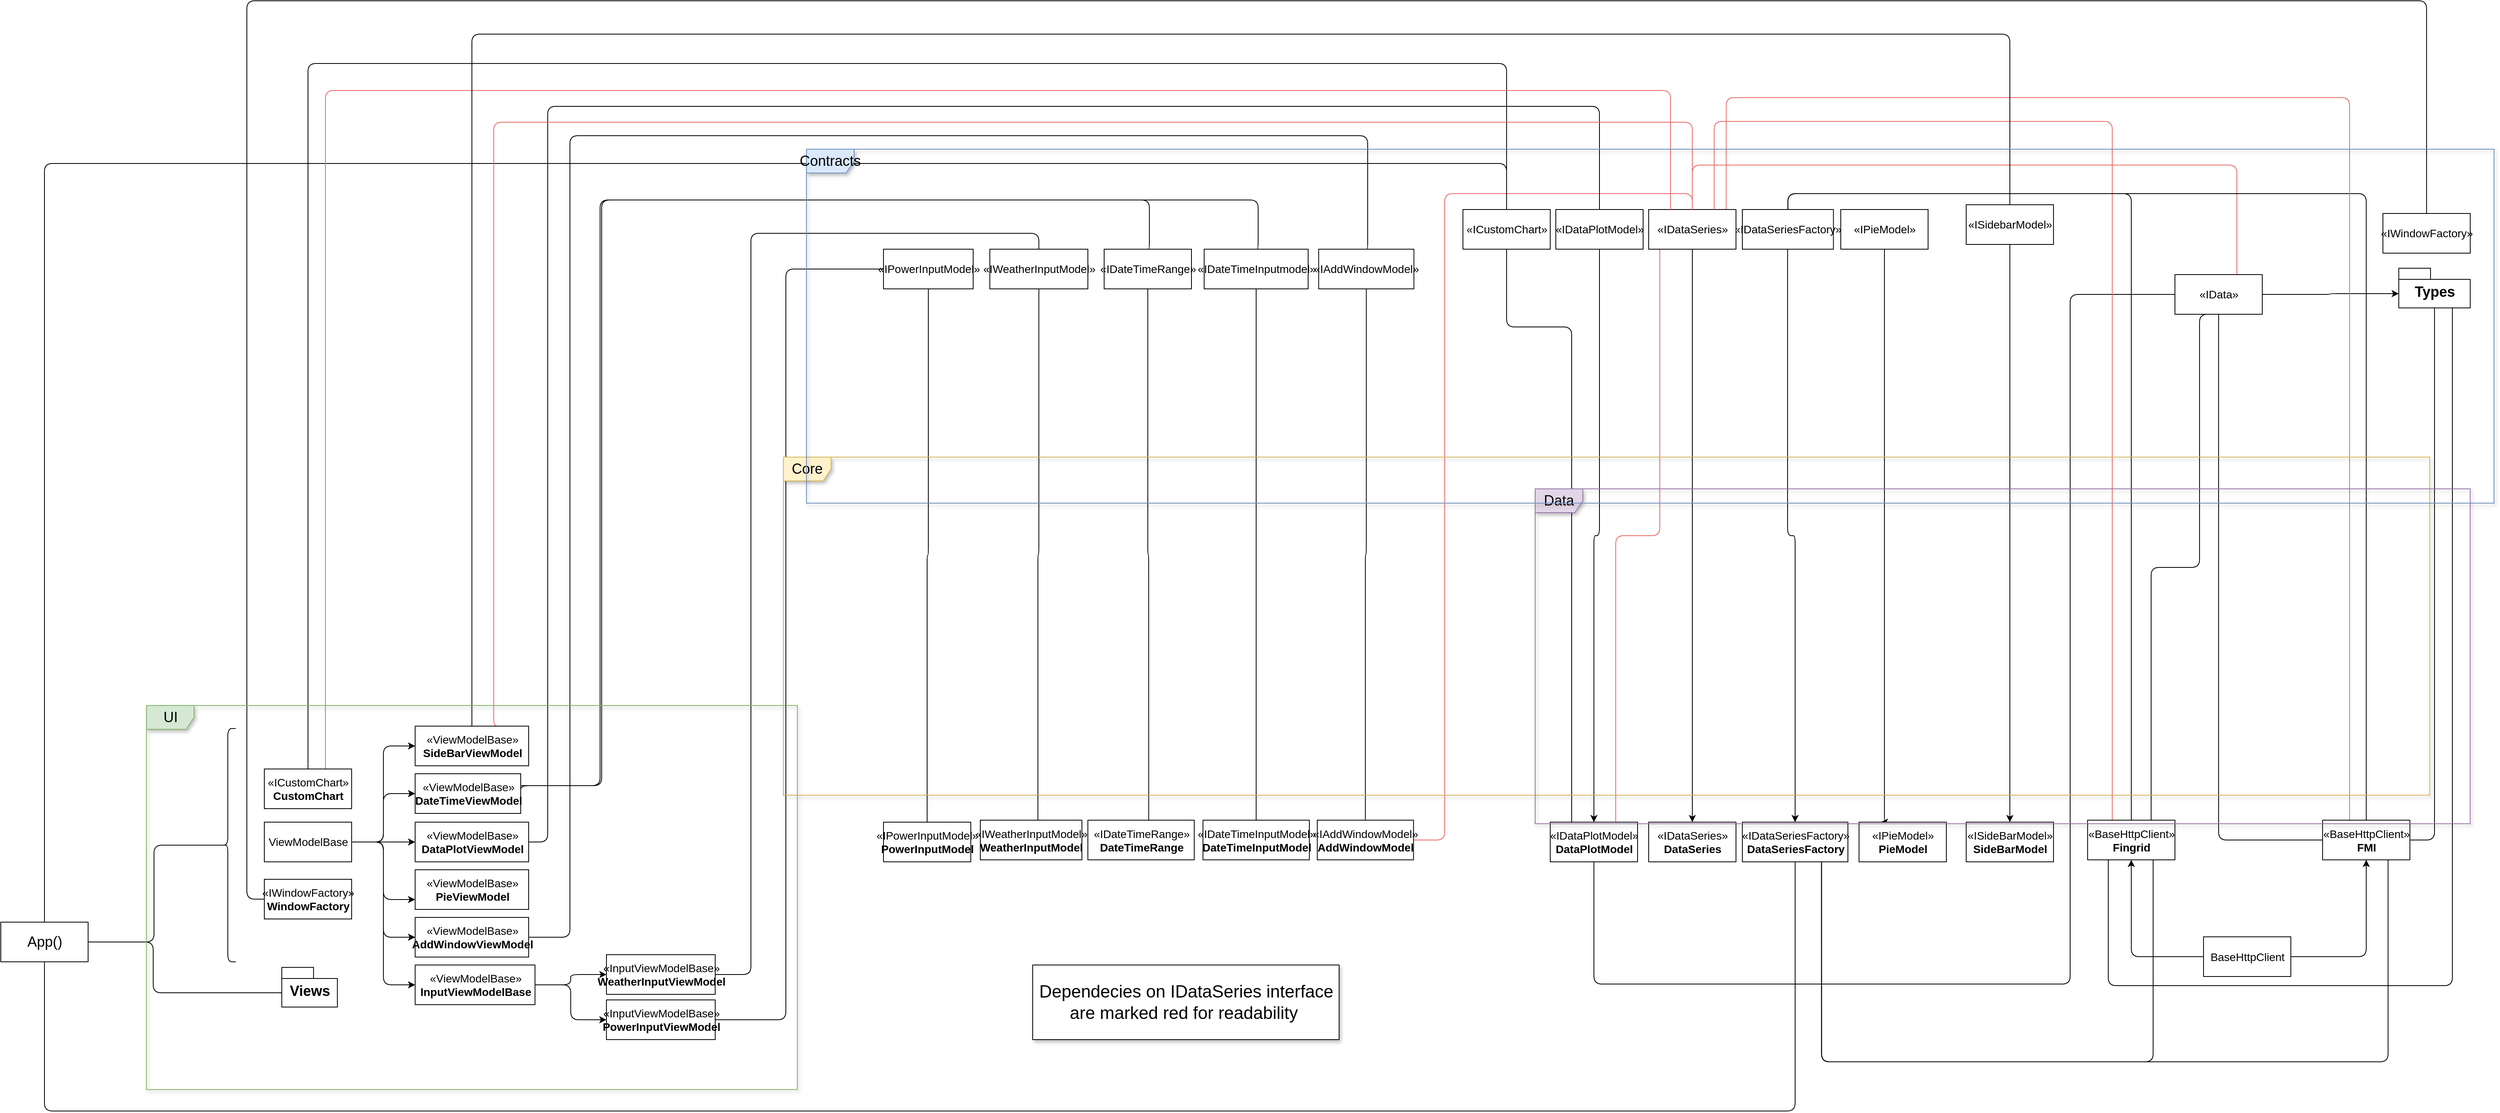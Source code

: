<mxfile version="14.5.8" type="device"><diagram id="C5RBs43oDa-KdzZeNtuy" name="Page-1"><mxGraphModel dx="4770" dy="2070" grid="0" gridSize="10" guides="1" tooltips="1" connect="1" arrows="1" fold="1" page="0" pageScale="1" pageWidth="827" pageHeight="1169" math="0" shadow="0"><root><mxCell id="WIyWlLk6GJQsqaUBKTNV-0"/><mxCell id="WIyWlLk6GJQsqaUBKTNV-1" parent="WIyWlLk6GJQsqaUBKTNV-0"/><mxCell id="1zRFErv88xGNdsrMWLjV-162" style="edgeStyle=orthogonalEdgeStyle;rounded=1;orthogonalLoop=1;jettySize=auto;html=1;entryX=0;entryY=0;entryDx=0;entryDy=32;entryPerimeter=0;startArrow=none;startFill=0;endArrow=none;endFill=0;fontSize=18;" edge="1" parent="WIyWlLk6GJQsqaUBKTNV-1" source="1zRFErv88xGNdsrMWLjV-0" target="1zRFErv88xGNdsrMWLjV-161"><mxGeometry relative="1" as="geometry"><Array as="points"><mxPoint x="-1935" y="719"/><mxPoint x="-1935" y="783"/></Array></mxGeometry></mxCell><mxCell id="1zRFErv88xGNdsrMWLjV-167" style="edgeStyle=orthogonalEdgeStyle;rounded=1;orthogonalLoop=1;jettySize=auto;html=1;entryX=0.1;entryY=0.5;entryDx=0;entryDy=0;entryPerimeter=0;startArrow=none;startFill=0;endArrow=none;endFill=0;fontSize=18;" edge="1" parent="WIyWlLk6GJQsqaUBKTNV-1" source="1zRFErv88xGNdsrMWLjV-0" target="1zRFErv88xGNdsrMWLjV-166"><mxGeometry relative="1" as="geometry"/></mxCell><mxCell id="1zRFErv88xGNdsrMWLjV-171" style="edgeStyle=orthogonalEdgeStyle;rounded=1;orthogonalLoop=1;jettySize=auto;html=1;entryX=0.5;entryY=0;entryDx=0;entryDy=0;startArrow=none;startFill=0;endArrow=none;endFill=0;fontSize=18;" edge="1" parent="WIyWlLk6GJQsqaUBKTNV-1" source="1zRFErv88xGNdsrMWLjV-0" target="1zRFErv88xGNdsrMWLjV-23"><mxGeometry relative="1" as="geometry"><Array as="points"><mxPoint x="-2072" y="-262"/><mxPoint x="-230" y="-262"/></Array></mxGeometry></mxCell><mxCell id="1zRFErv88xGNdsrMWLjV-193" style="edgeStyle=orthogonalEdgeStyle;rounded=1;orthogonalLoop=1;jettySize=auto;html=1;entryX=0.5;entryY=1;entryDx=0;entryDy=0;startArrow=none;startFill=0;endArrow=none;endFill=0;strokeColor=#000000;fontSize=18;" edge="1" parent="WIyWlLk6GJQsqaUBKTNV-1" source="1zRFErv88xGNdsrMWLjV-0" target="1zRFErv88xGNdsrMWLjV-60"><mxGeometry relative="1" as="geometry"><Array as="points"><mxPoint x="-2072" y="932"/><mxPoint x="134" y="932"/></Array></mxGeometry></mxCell><mxCell id="1zRFErv88xGNdsrMWLjV-0" value="App()" style="html=1;fontSize=18;" vertex="1" parent="WIyWlLk6GJQsqaUBKTNV-1"><mxGeometry x="-2127" y="694" width="110" height="50" as="geometry"/></mxCell><mxCell id="1zRFErv88xGNdsrMWLjV-121" style="edgeStyle=orthogonalEdgeStyle;rounded=1;orthogonalLoop=1;jettySize=auto;html=1;entryX=0.5;entryY=0;entryDx=0;entryDy=0;fontSize=14;" edge="1" parent="WIyWlLk6GJQsqaUBKTNV-1" source="1zRFErv88xGNdsrMWLjV-19" target="1zRFErv88xGNdsrMWLjV-57"><mxGeometry relative="1" as="geometry"/></mxCell><mxCell id="1zRFErv88xGNdsrMWLjV-19" value="«ISidebarModel»" style="html=1;fontSize=14;" vertex="1" parent="WIyWlLk6GJQsqaUBKTNV-1"><mxGeometry x="349" y="-210" width="110" height="50" as="geometry"/></mxCell><mxCell id="1zRFErv88xGNdsrMWLjV-20" value="«IWindowFactory»" style="html=1;fontSize=14;" vertex="1" parent="WIyWlLk6GJQsqaUBKTNV-1"><mxGeometry x="874" y="-199" width="110" height="50" as="geometry"/></mxCell><mxCell id="1zRFErv88xGNdsrMWLjV-152" style="edgeStyle=orthogonalEdgeStyle;rounded=1;orthogonalLoop=1;jettySize=auto;html=1;entryX=0.5;entryY=0;entryDx=0;entryDy=0;startArrow=none;startFill=0;endArrow=classic;endFill=1;fontSize=14;" edge="1" parent="WIyWlLk6GJQsqaUBKTNV-1" source="1zRFErv88xGNdsrMWLjV-21" target="1zRFErv88xGNdsrMWLjV-62"><mxGeometry relative="1" as="geometry"/></mxCell><mxCell id="1zRFErv88xGNdsrMWLjV-21" value="«IDataPlotModel»" style="html=1;fontSize=14;" vertex="1" parent="WIyWlLk6GJQsqaUBKTNV-1"><mxGeometry x="-168" y="-204" width="110" height="50" as="geometry"/></mxCell><mxCell id="1zRFErv88xGNdsrMWLjV-149" style="edgeStyle=orthogonalEdgeStyle;rounded=1;orthogonalLoop=1;jettySize=auto;html=1;entryX=0.5;entryY=0;entryDx=0;entryDy=0;startArrow=none;startFill=0;endArrow=none;endFill=0;fontSize=14;strokeColor=#EA6B66;" edge="1" parent="WIyWlLk6GJQsqaUBKTNV-1" source="1zRFErv88xGNdsrMWLjV-22" target="1zRFErv88xGNdsrMWLjV-31"><mxGeometry relative="1" as="geometry"><Array as="points"><mxPoint x="690" y="-260"/><mxPoint x="4" y="-260"/></Array></mxGeometry></mxCell><mxCell id="1zRFErv88xGNdsrMWLjV-175" style="edgeStyle=orthogonalEdgeStyle;rounded=1;orthogonalLoop=1;jettySize=auto;html=1;entryX=0;entryY=0;entryDx=0;entryDy=32;entryPerimeter=0;startArrow=none;startFill=0;endArrow=classic;endFill=1;fontSize=18;" edge="1" parent="WIyWlLk6GJQsqaUBKTNV-1" source="1zRFErv88xGNdsrMWLjV-22" target="1zRFErv88xGNdsrMWLjV-172"><mxGeometry relative="1" as="geometry"/></mxCell><mxCell id="1zRFErv88xGNdsrMWLjV-22" value="«IData»" style="html=1;fontSize=14;" vertex="1" parent="WIyWlLk6GJQsqaUBKTNV-1"><mxGeometry x="612" y="-122" width="110" height="50" as="geometry"/></mxCell><mxCell id="1zRFErv88xGNdsrMWLjV-87" style="edgeStyle=orthogonalEdgeStyle;rounded=1;orthogonalLoop=1;jettySize=auto;html=1;fontSize=14;endArrow=none;endFill=0;" edge="1" parent="WIyWlLk6GJQsqaUBKTNV-1" source="1zRFErv88xGNdsrMWLjV-23" target="1zRFErv88xGNdsrMWLjV-62"><mxGeometry relative="1" as="geometry"><Array as="points"><mxPoint x="-230" y="-56"/><mxPoint x="-148" y="-56"/></Array></mxGeometry></mxCell><mxCell id="1zRFErv88xGNdsrMWLjV-23" value="«ICustomChart»" style="html=1;fontSize=14;" vertex="1" parent="WIyWlLk6GJQsqaUBKTNV-1"><mxGeometry x="-285" y="-204" width="110" height="50" as="geometry"/></mxCell><mxCell id="1zRFErv88xGNdsrMWLjV-137" style="edgeStyle=orthogonalEdgeStyle;rounded=1;orthogonalLoop=1;jettySize=auto;html=1;entryX=0.567;entryY=0.002;entryDx=0;entryDy=0;entryPerimeter=0;startArrow=none;startFill=0;endArrow=none;endFill=0;fontSize=14;" edge="1" parent="WIyWlLk6GJQsqaUBKTNV-1" source="1zRFErv88xGNdsrMWLjV-24" target="1zRFErv88xGNdsrMWLjV-63"><mxGeometry relative="1" as="geometry"/></mxCell><mxCell id="1zRFErv88xGNdsrMWLjV-24" value="«IWeatherInputModel»" style="html=1;fontSize=14;" vertex="1" parent="WIyWlLk6GJQsqaUBKTNV-1"><mxGeometry x="-881" y="-154" width="123.5" height="50" as="geometry"/></mxCell><mxCell id="1zRFErv88xGNdsrMWLjV-138" style="edgeStyle=orthogonalEdgeStyle;rounded=1;orthogonalLoop=1;jettySize=auto;html=1;entryX=0.572;entryY=0.049;entryDx=0;entryDy=0;entryPerimeter=0;startArrow=none;startFill=0;endArrow=none;endFill=0;fontSize=14;" edge="1" parent="WIyWlLk6GJQsqaUBKTNV-1" source="1zRFErv88xGNdsrMWLjV-26" target="1zRFErv88xGNdsrMWLjV-55"><mxGeometry relative="1" as="geometry"/></mxCell><mxCell id="1zRFErv88xGNdsrMWLjV-26" value="«IDateTimeRange»" style="html=1;fontSize=14;" vertex="1" parent="WIyWlLk6GJQsqaUBKTNV-1"><mxGeometry x="-737" y="-154" width="110" height="50" as="geometry"/></mxCell><mxCell id="1zRFErv88xGNdsrMWLjV-139" style="edgeStyle=orthogonalEdgeStyle;rounded=1;orthogonalLoop=1;jettySize=auto;html=1;entryX=0.5;entryY=0;entryDx=0;entryDy=0;startArrow=none;startFill=0;endArrow=none;endFill=0;fontSize=14;" edge="1" parent="WIyWlLk6GJQsqaUBKTNV-1" source="1zRFErv88xGNdsrMWLjV-27" target="1zRFErv88xGNdsrMWLjV-42"><mxGeometry relative="1" as="geometry"/></mxCell><mxCell id="1zRFErv88xGNdsrMWLjV-27" value="«IDateTimeInputmodel»" style="html=1;fontSize=14;" vertex="1" parent="WIyWlLk6GJQsqaUBKTNV-1"><mxGeometry x="-611" y="-154" width="131" height="50" as="geometry"/></mxCell><mxCell id="1zRFErv88xGNdsrMWLjV-140" style="edgeStyle=orthogonalEdgeStyle;rounded=1;orthogonalLoop=1;jettySize=auto;html=1;entryX=0.5;entryY=0;entryDx=0;entryDy=0;startArrow=none;startFill=0;endArrow=none;endFill=0;fontSize=14;" edge="1" parent="WIyWlLk6GJQsqaUBKTNV-1" source="1zRFErv88xGNdsrMWLjV-28" target="1zRFErv88xGNdsrMWLjV-41"><mxGeometry relative="1" as="geometry"/></mxCell><mxCell id="1zRFErv88xGNdsrMWLjV-28" value="«IAddWindowModel»" style="html=1;fontSize=14;" vertex="1" parent="WIyWlLk6GJQsqaUBKTNV-1"><mxGeometry x="-466.75" y="-154" width="120" height="50" as="geometry"/></mxCell><mxCell id="1zRFErv88xGNdsrMWLjV-120" style="edgeStyle=orthogonalEdgeStyle;rounded=1;orthogonalLoop=1;jettySize=auto;html=1;entryX=0.25;entryY=0;entryDx=0;entryDy=0;fontSize=14;" edge="1" parent="WIyWlLk6GJQsqaUBKTNV-1" source="1zRFErv88xGNdsrMWLjV-29" target="1zRFErv88xGNdsrMWLjV-59"><mxGeometry relative="1" as="geometry"><mxPoint x="246" y="568" as="targetPoint"/><Array as="points"><mxPoint x="246" y="568"/></Array></mxGeometry></mxCell><mxCell id="1zRFErv88xGNdsrMWLjV-29" value="«IPieModel»" style="html=1;fontSize=14;" vertex="1" parent="WIyWlLk6GJQsqaUBKTNV-1"><mxGeometry x="191" y="-204" width="110" height="50" as="geometry"/></mxCell><mxCell id="1zRFErv88xGNdsrMWLjV-119" style="edgeStyle=orthogonalEdgeStyle;rounded=1;orthogonalLoop=1;jettySize=auto;html=1;entryX=0.5;entryY=0;entryDx=0;entryDy=0;fontSize=14;" edge="1" parent="WIyWlLk6GJQsqaUBKTNV-1" target="1zRFErv88xGNdsrMWLjV-60"><mxGeometry relative="1" as="geometry"><mxPoint x="134" y="-160" as="sourcePoint"/><Array as="points"><mxPoint x="124" y="207"/><mxPoint x="133" y="207"/></Array></mxGeometry></mxCell><mxCell id="1zRFErv88xGNdsrMWLjV-30" value="«IDataSeriesFactory»" style="html=1;fontSize=14;" vertex="1" parent="WIyWlLk6GJQsqaUBKTNV-1"><mxGeometry x="67" y="-204" width="114.75" height="50" as="geometry"/></mxCell><mxCell id="1zRFErv88xGNdsrMWLjV-118" style="edgeStyle=orthogonalEdgeStyle;rounded=1;orthogonalLoop=1;jettySize=auto;html=1;entryX=0.5;entryY=0;entryDx=0;entryDy=0;fontSize=14;" edge="1" parent="WIyWlLk6GJQsqaUBKTNV-1" source="1zRFErv88xGNdsrMWLjV-31" target="1zRFErv88xGNdsrMWLjV-61"><mxGeometry relative="1" as="geometry"/></mxCell><mxCell id="1zRFErv88xGNdsrMWLjV-181" style="edgeStyle=orthogonalEdgeStyle;rounded=1;orthogonalLoop=1;jettySize=auto;html=1;entryX=0.75;entryY=0;entryDx=0;entryDy=0;startArrow=none;startFill=0;endArrow=none;endFill=0;fontSize=18;strokeColor=#EA6B66;" edge="1" parent="WIyWlLk6GJQsqaUBKTNV-1" source="1zRFErv88xGNdsrMWLjV-31" target="1zRFErv88xGNdsrMWLjV-62"><mxGeometry relative="1" as="geometry"><Array as="points"><mxPoint x="-37" y="207"/><mxPoint x="-92" y="207"/></Array></mxGeometry></mxCell><mxCell id="1zRFErv88xGNdsrMWLjV-31" value="«IDataSeries»" style="html=1;fontSize=14;" vertex="1" parent="WIyWlLk6GJQsqaUBKTNV-1"><mxGeometry x="-51" y="-204" width="110" height="50" as="geometry"/></mxCell><mxCell id="1zRFErv88xGNdsrMWLjV-180" style="edgeStyle=orthogonalEdgeStyle;rounded=1;orthogonalLoop=1;jettySize=auto;html=1;entryX=0.5;entryY=0;entryDx=0;entryDy=0;startArrow=none;startFill=0;endArrow=none;endFill=0;fontSize=18;strokeColor=#EA6B66;" edge="1" parent="WIyWlLk6GJQsqaUBKTNV-1" source="1zRFErv88xGNdsrMWLjV-41" target="1zRFErv88xGNdsrMWLjV-31"><mxGeometry relative="1" as="geometry"><Array as="points"><mxPoint x="-308" y="591"/><mxPoint x="-308" y="-224"/><mxPoint x="4" y="-224"/></Array></mxGeometry></mxCell><mxCell id="1zRFErv88xGNdsrMWLjV-41" value="«IAddWindowModel»&lt;br style=&quot;font-size: 14px;&quot;&gt;&lt;b style=&quot;font-size: 14px;&quot;&gt;AddWindowModel&lt;/b&gt;" style="html=1;fontSize=14;" vertex="1" parent="WIyWlLk6GJQsqaUBKTNV-1"><mxGeometry x="-468.5" y="565.5" width="121.25" height="50" as="geometry"/></mxCell><mxCell id="1zRFErv88xGNdsrMWLjV-42" value="«IDateTimeInputModel»&lt;br style=&quot;font-size: 14px;&quot;&gt;&lt;b style=&quot;font-size: 14px;&quot;&gt;DateTimeInputModel&lt;/b&gt;" style="html=1;fontSize=14;" vertex="1" parent="WIyWlLk6GJQsqaUBKTNV-1"><mxGeometry x="-612.5" y="565.5" width="134" height="50" as="geometry"/></mxCell><mxCell id="1zRFErv88xGNdsrMWLjV-55" value="«IDateTimeRange»&lt;br style=&quot;font-size: 14px;&quot;&gt;&lt;b style=&quot;font-size: 14px;&quot;&gt;DateTimeRange&lt;/b&gt;" style="html=1;fontSize=14;" vertex="1" parent="WIyWlLk6GJQsqaUBKTNV-1"><mxGeometry x="-757.5" y="565.5" width="134" height="50" as="geometry"/></mxCell><mxCell id="1zRFErv88xGNdsrMWLjV-57" value="«ISideBarModel»&lt;br style=&quot;font-size: 14px;&quot;&gt;&lt;b style=&quot;font-size: 14px;&quot;&gt;SideBarModel&lt;/b&gt;" style="html=1;fontSize=14;" vertex="1" parent="WIyWlLk6GJQsqaUBKTNV-1"><mxGeometry x="349" y="568" width="110" height="50" as="geometry"/></mxCell><mxCell id="1zRFErv88xGNdsrMWLjV-59" value="«IPieModel»&lt;br style=&quot;font-size: 14px;&quot;&gt;&lt;b style=&quot;font-size: 14px;&quot;&gt;PieModel&lt;/b&gt;" style="html=1;fontSize=14;" vertex="1" parent="WIyWlLk6GJQsqaUBKTNV-1"><mxGeometry x="214" y="568" width="110" height="50" as="geometry"/></mxCell><mxCell id="1zRFErv88xGNdsrMWLjV-196" style="edgeStyle=orthogonalEdgeStyle;rounded=1;orthogonalLoop=1;jettySize=auto;html=1;exitX=0.75;exitY=1;exitDx=0;exitDy=0;entryX=0.75;entryY=1;entryDx=0;entryDy=0;startArrow=none;startFill=0;endArrow=none;endFill=0;strokeColor=#000000;fontSize=18;" edge="1" parent="WIyWlLk6GJQsqaUBKTNV-1" source="1zRFErv88xGNdsrMWLjV-60" target="1zRFErv88xGNdsrMWLjV-78"><mxGeometry relative="1" as="geometry"><Array as="points"><mxPoint x="167" y="870"/><mxPoint x="881" y="870"/></Array></mxGeometry></mxCell><mxCell id="1zRFErv88xGNdsrMWLjV-197" style="edgeStyle=orthogonalEdgeStyle;rounded=1;orthogonalLoop=1;jettySize=auto;html=1;exitX=0.75;exitY=1;exitDx=0;exitDy=0;entryX=0.75;entryY=1;entryDx=0;entryDy=0;startArrow=none;startFill=0;endArrow=none;endFill=0;strokeColor=#000000;fontSize=18;" edge="1" parent="WIyWlLk6GJQsqaUBKTNV-1" source="1zRFErv88xGNdsrMWLjV-60" target="1zRFErv88xGNdsrMWLjV-77"><mxGeometry relative="1" as="geometry"><Array as="points"><mxPoint x="167" y="870"/><mxPoint x="585" y="870"/></Array></mxGeometry></mxCell><mxCell id="1zRFErv88xGNdsrMWLjV-60" value="«IDataSeriesFactory»&lt;br style=&quot;font-size: 14px;&quot;&gt;&lt;b style=&quot;font-size: 14px;&quot;&gt;DataSeriesFactory&lt;/b&gt;" style="html=1;fontSize=14;" vertex="1" parent="WIyWlLk6GJQsqaUBKTNV-1"><mxGeometry x="67" y="568" width="133" height="50" as="geometry"/></mxCell><mxCell id="1zRFErv88xGNdsrMWLjV-61" value="«IDataSeries»&lt;br style=&quot;font-size: 14px;&quot;&gt;&lt;b style=&quot;font-size: 14px;&quot;&gt;DataSeries&lt;/b&gt;" style="html=1;fontSize=14;" vertex="1" parent="WIyWlLk6GJQsqaUBKTNV-1"><mxGeometry x="-51" y="568" width="110" height="50" as="geometry"/></mxCell><mxCell id="1zRFErv88xGNdsrMWLjV-178" style="edgeStyle=orthogonalEdgeStyle;rounded=1;orthogonalLoop=1;jettySize=auto;html=1;entryX=0;entryY=0.5;entryDx=0;entryDy=0;startArrow=none;startFill=0;endArrow=none;endFill=0;fontSize=18;" edge="1" parent="WIyWlLk6GJQsqaUBKTNV-1" source="1zRFErv88xGNdsrMWLjV-62" target="1zRFErv88xGNdsrMWLjV-22"><mxGeometry relative="1" as="geometry"><Array as="points"><mxPoint x="-120" y="772"/><mxPoint x="480" y="772"/><mxPoint x="480" y="-97"/></Array></mxGeometry></mxCell><mxCell id="1zRFErv88xGNdsrMWLjV-62" value="«IDataPlotModel»&lt;br style=&quot;font-size: 14px;&quot;&gt;&lt;b style=&quot;font-size: 14px;&quot;&gt;DataPlotModel&lt;/b&gt;" style="html=1;fontSize=14;" vertex="1" parent="WIyWlLk6GJQsqaUBKTNV-1"><mxGeometry x="-175" y="568" width="110" height="50" as="geometry"/></mxCell><mxCell id="1zRFErv88xGNdsrMWLjV-63" value="«IWeatherInputModel»&lt;br style=&quot;font-size: 14px;&quot;&gt;&lt;b style=&quot;font-size: 14px;&quot;&gt;WeatherInputModel&lt;/b&gt;" style="html=1;fontSize=14;" vertex="1" parent="WIyWlLk6GJQsqaUBKTNV-1"><mxGeometry x="-893" y="565.5" width="128" height="50" as="geometry"/></mxCell><mxCell id="1zRFErv88xGNdsrMWLjV-64" value="«IPowerInputModel»&lt;br style=&quot;font-size: 14px;&quot;&gt;&lt;b style=&quot;font-size: 14px;&quot;&gt;PowerInputModel&lt;/b&gt;" style="html=1;fontSize=14;" vertex="1" parent="WIyWlLk6GJQsqaUBKTNV-1"><mxGeometry x="-1015" y="568" width="110" height="50" as="geometry"/></mxCell><mxCell id="1zRFErv88xGNdsrMWLjV-83" style="edgeStyle=orthogonalEdgeStyle;rounded=1;orthogonalLoop=1;jettySize=auto;html=1;entryX=0.5;entryY=1;entryDx=0;entryDy=0;fontSize=14;" edge="1" parent="WIyWlLk6GJQsqaUBKTNV-1" source="1zRFErv88xGNdsrMWLjV-76" target="1zRFErv88xGNdsrMWLjV-77"><mxGeometry relative="1" as="geometry"/></mxCell><mxCell id="1zRFErv88xGNdsrMWLjV-84" style="edgeStyle=orthogonalEdgeStyle;orthogonalLoop=1;jettySize=auto;html=1;entryX=0.5;entryY=1;entryDx=0;entryDy=0;rounded=1;fontSize=14;" edge="1" parent="WIyWlLk6GJQsqaUBKTNV-1" source="1zRFErv88xGNdsrMWLjV-76" target="1zRFErv88xGNdsrMWLjV-78"><mxGeometry relative="1" as="geometry"/></mxCell><mxCell id="1zRFErv88xGNdsrMWLjV-76" value="BaseHttpClient" style="html=1;fontSize=14;" vertex="1" parent="WIyWlLk6GJQsqaUBKTNV-1"><mxGeometry x="648" y="712.5" width="110" height="50" as="geometry"/></mxCell><mxCell id="1zRFErv88xGNdsrMWLjV-146" style="edgeStyle=orthogonalEdgeStyle;rounded=1;orthogonalLoop=1;jettySize=auto;html=1;entryX=0.5;entryY=1;entryDx=0;entryDy=0;startArrow=none;startFill=0;endArrow=none;endFill=0;fontSize=14;" edge="1" parent="WIyWlLk6GJQsqaUBKTNV-1" source="1zRFErv88xGNdsrMWLjV-77" target="1zRFErv88xGNdsrMWLjV-22"><mxGeometry relative="1" as="geometry"><Array as="points"><mxPoint x="582" y="247"/><mxPoint x="643" y="247"/><mxPoint x="643" y="-72"/></Array></mxGeometry></mxCell><mxCell id="1zRFErv88xGNdsrMWLjV-150" style="edgeStyle=orthogonalEdgeStyle;rounded=1;orthogonalLoop=1;jettySize=auto;html=1;entryX=0.5;entryY=0;entryDx=0;entryDy=0;startArrow=none;startFill=0;endArrow=none;endFill=0;fontSize=14;" edge="1" parent="WIyWlLk6GJQsqaUBKTNV-1" source="1zRFErv88xGNdsrMWLjV-77" target="1zRFErv88xGNdsrMWLjV-30"><mxGeometry relative="1" as="geometry"><Array as="points"><mxPoint x="557" y="-224"/><mxPoint x="124" y="-224"/></Array></mxGeometry></mxCell><mxCell id="1zRFErv88xGNdsrMWLjV-174" style="edgeStyle=orthogonalEdgeStyle;rounded=1;orthogonalLoop=1;jettySize=auto;html=1;entryX=0.75;entryY=1;entryDx=0;entryDy=0;entryPerimeter=0;startArrow=none;startFill=0;endArrow=none;endFill=0;fontSize=18;" edge="1" parent="WIyWlLk6GJQsqaUBKTNV-1" source="1zRFErv88xGNdsrMWLjV-77" target="1zRFErv88xGNdsrMWLjV-172"><mxGeometry relative="1" as="geometry"><Array as="points"><mxPoint x="528" y="774"/><mxPoint x="962" y="774"/></Array></mxGeometry></mxCell><mxCell id="1zRFErv88xGNdsrMWLjV-182" style="edgeStyle=orthogonalEdgeStyle;rounded=1;orthogonalLoop=1;jettySize=auto;html=1;startArrow=none;startFill=0;endArrow=none;endFill=0;fontSize=18;entryX=0.75;entryY=0;entryDx=0;entryDy=0;strokeColor=#EA6B66;" edge="1" parent="WIyWlLk6GJQsqaUBKTNV-1" source="1zRFErv88xGNdsrMWLjV-77" target="1zRFErv88xGNdsrMWLjV-31"><mxGeometry relative="1" as="geometry"><mxPoint x="508.333" y="235.333" as="targetPoint"/><Array as="points"><mxPoint x="533" y="-315"/><mxPoint x="32" y="-315"/></Array></mxGeometry></mxCell><mxCell id="1zRFErv88xGNdsrMWLjV-77" value="«BaseHttpClient»&lt;br style=&quot;font-size: 14px;&quot;&gt;&lt;b style=&quot;font-size: 14px;&quot;&gt;Fingrid&lt;/b&gt;" style="html=1;fontSize=14;" vertex="1" parent="WIyWlLk6GJQsqaUBKTNV-1"><mxGeometry x="502" y="565.5" width="110" height="50" as="geometry"/></mxCell><mxCell id="1zRFErv88xGNdsrMWLjV-148" style="edgeStyle=orthogonalEdgeStyle;rounded=1;orthogonalLoop=1;jettySize=auto;html=1;entryX=0.5;entryY=1;entryDx=0;entryDy=0;startArrow=none;startFill=0;endArrow=none;endFill=0;fontSize=14;" edge="1" parent="WIyWlLk6GJQsqaUBKTNV-1" source="1zRFErv88xGNdsrMWLjV-78" target="1zRFErv88xGNdsrMWLjV-22"><mxGeometry relative="1" as="geometry"/></mxCell><mxCell id="1zRFErv88xGNdsrMWLjV-151" style="edgeStyle=orthogonalEdgeStyle;rounded=1;orthogonalLoop=1;jettySize=auto;html=1;entryX=0.5;entryY=0;entryDx=0;entryDy=0;startArrow=none;startFill=0;endArrow=none;endFill=0;fontSize=14;" edge="1" parent="WIyWlLk6GJQsqaUBKTNV-1" source="1zRFErv88xGNdsrMWLjV-78" target="1zRFErv88xGNdsrMWLjV-30"><mxGeometry relative="1" as="geometry"><Array as="points"><mxPoint x="853" y="-224"/><mxPoint x="124" y="-224"/></Array></mxGeometry></mxCell><mxCell id="1zRFErv88xGNdsrMWLjV-173" style="edgeStyle=orthogonalEdgeStyle;rounded=1;orthogonalLoop=1;jettySize=auto;html=1;entryX=0.5;entryY=1;entryDx=0;entryDy=0;entryPerimeter=0;startArrow=none;startFill=0;endArrow=none;endFill=0;fontSize=18;" edge="1" parent="WIyWlLk6GJQsqaUBKTNV-1" source="1zRFErv88xGNdsrMWLjV-78" target="1zRFErv88xGNdsrMWLjV-172"><mxGeometry relative="1" as="geometry"><Array as="points"><mxPoint x="939" y="591"/></Array></mxGeometry></mxCell><mxCell id="1zRFErv88xGNdsrMWLjV-183" style="edgeStyle=orthogonalEdgeStyle;rounded=1;orthogonalLoop=1;jettySize=auto;html=1;entryX=0.888;entryY=-0.013;entryDx=0;entryDy=0;entryPerimeter=0;startArrow=none;startFill=0;endArrow=none;endFill=0;fontSize=18;strokeColor=#EA6B66;" edge="1" parent="WIyWlLk6GJQsqaUBKTNV-1" source="1zRFErv88xGNdsrMWLjV-78" target="1zRFErv88xGNdsrMWLjV-31"><mxGeometry relative="1" as="geometry"><Array as="points"><mxPoint x="832" y="-345"/><mxPoint x="47" y="-345"/></Array></mxGeometry></mxCell><mxCell id="1zRFErv88xGNdsrMWLjV-78" value="«BaseHttpClient»&lt;br style=&quot;font-size: 14px;&quot;&gt;&lt;b style=&quot;font-size: 14px;&quot;&gt;FMI&lt;/b&gt;" style="html=1;fontSize=14;" vertex="1" parent="WIyWlLk6GJQsqaUBKTNV-1"><mxGeometry x="798" y="565.5" width="110" height="50" as="geometry"/></mxCell><mxCell id="1zRFErv88xGNdsrMWLjV-104" style="edgeStyle=orthogonalEdgeStyle;rounded=1;orthogonalLoop=1;jettySize=auto;html=1;entryX=0;entryY=0.5;entryDx=0;entryDy=0;fontSize=14;" edge="1" parent="WIyWlLk6GJQsqaUBKTNV-1" source="1zRFErv88xGNdsrMWLjV-92" target="1zRFErv88xGNdsrMWLjV-103"><mxGeometry relative="1" as="geometry"/></mxCell><mxCell id="1zRFErv88xGNdsrMWLjV-105" style="edgeStyle=orthogonalEdgeStyle;rounded=1;orthogonalLoop=1;jettySize=auto;html=1;entryX=0;entryY=0.5;entryDx=0;entryDy=0;fontSize=14;" edge="1" parent="WIyWlLk6GJQsqaUBKTNV-1" source="1zRFErv88xGNdsrMWLjV-92" target="1zRFErv88xGNdsrMWLjV-98"><mxGeometry relative="1" as="geometry"/></mxCell><mxCell id="1zRFErv88xGNdsrMWLjV-106" style="edgeStyle=orthogonalEdgeStyle;rounded=1;orthogonalLoop=1;jettySize=auto;html=1;entryX=0;entryY=0.5;entryDx=0;entryDy=0;fontSize=14;" edge="1" parent="WIyWlLk6GJQsqaUBKTNV-1" source="1zRFErv88xGNdsrMWLjV-92" target="1zRFErv88xGNdsrMWLjV-101"><mxGeometry relative="1" as="geometry"/></mxCell><mxCell id="1zRFErv88xGNdsrMWLjV-107" style="edgeStyle=orthogonalEdgeStyle;rounded=1;orthogonalLoop=1;jettySize=auto;html=1;entryX=0;entryY=0.75;entryDx=0;entryDy=0;fontSize=14;" edge="1" parent="WIyWlLk6GJQsqaUBKTNV-1" source="1zRFErv88xGNdsrMWLjV-92" target="1zRFErv88xGNdsrMWLjV-102"><mxGeometry relative="1" as="geometry"/></mxCell><mxCell id="1zRFErv88xGNdsrMWLjV-108" style="edgeStyle=orthogonalEdgeStyle;rounded=1;orthogonalLoop=1;jettySize=auto;html=1;entryX=0;entryY=0.5;entryDx=0;entryDy=0;fontSize=14;" edge="1" parent="WIyWlLk6GJQsqaUBKTNV-1" source="1zRFErv88xGNdsrMWLjV-92" target="1zRFErv88xGNdsrMWLjV-94"><mxGeometry relative="1" as="geometry"/></mxCell><mxCell id="1zRFErv88xGNdsrMWLjV-109" style="edgeStyle=orthogonalEdgeStyle;rounded=1;orthogonalLoop=1;jettySize=auto;html=1;entryX=0;entryY=0.5;entryDx=0;entryDy=0;fontSize=14;" edge="1" parent="WIyWlLk6GJQsqaUBKTNV-1" source="1zRFErv88xGNdsrMWLjV-92" target="1zRFErv88xGNdsrMWLjV-97"><mxGeometry relative="1" as="geometry"/></mxCell><mxCell id="1zRFErv88xGNdsrMWLjV-92" value="ViewModelBase" style="html=1;fontSize=14;" vertex="1" parent="WIyWlLk6GJQsqaUBKTNV-1"><mxGeometry x="-1795" y="568" width="110" height="50" as="geometry"/></mxCell><mxCell id="1zRFErv88xGNdsrMWLjV-145" style="edgeStyle=orthogonalEdgeStyle;rounded=1;orthogonalLoop=1;jettySize=auto;html=1;startArrow=none;startFill=0;endArrow=none;endFill=0;entryX=0.5;entryY=0;entryDx=0;entryDy=0;fontSize=14;" edge="1" parent="WIyWlLk6GJQsqaUBKTNV-1" source="1zRFErv88xGNdsrMWLjV-93" target="1zRFErv88xGNdsrMWLjV-23"><mxGeometry relative="1" as="geometry"><mxPoint x="50" y="-302.5" as="targetPoint"/><Array as="points"><mxPoint x="-1740" y="-388"/><mxPoint x="-230" y="-388"/></Array></mxGeometry></mxCell><mxCell id="1zRFErv88xGNdsrMWLjV-184" style="edgeStyle=orthogonalEdgeStyle;rounded=1;orthogonalLoop=1;jettySize=auto;html=1;entryX=0.25;entryY=0;entryDx=0;entryDy=0;startArrow=none;startFill=0;endArrow=none;endFill=0;fontSize=18;strokeColor=#EA6B66;" edge="1" parent="WIyWlLk6GJQsqaUBKTNV-1" source="1zRFErv88xGNdsrMWLjV-93" target="1zRFErv88xGNdsrMWLjV-31"><mxGeometry relative="1" as="geometry"><Array as="points"><mxPoint x="-1718" y="-354"/><mxPoint x="-23" y="-354"/></Array></mxGeometry></mxCell><mxCell id="1zRFErv88xGNdsrMWLjV-93" value="«ICustomChart»&lt;br style=&quot;font-size: 14px;&quot;&gt;&lt;b style=&quot;font-size: 14px;&quot;&gt;CustomChart&lt;/b&gt;" style="html=1;fontSize=14;" vertex="1" parent="WIyWlLk6GJQsqaUBKTNV-1"><mxGeometry x="-1795" y="501" width="110" height="50" as="geometry"/></mxCell><mxCell id="1zRFErv88xGNdsrMWLjV-122" style="edgeStyle=orthogonalEdgeStyle;rounded=1;orthogonalLoop=1;jettySize=auto;html=1;entryX=0.5;entryY=0;entryDx=0;entryDy=0;startArrow=none;startFill=0;endArrow=none;endFill=0;exitX=1;exitY=0.5;exitDx=0;exitDy=0;fontSize=14;" edge="1" parent="WIyWlLk6GJQsqaUBKTNV-1" source="1zRFErv88xGNdsrMWLjV-94" target="1zRFErv88xGNdsrMWLjV-28"><mxGeometry relative="1" as="geometry"><Array as="points"><mxPoint x="-1410" y="713"/><mxPoint x="-1410" y="-297"/><mxPoint x="-405" y="-297"/><mxPoint x="-405" y="-154"/></Array></mxGeometry></mxCell><mxCell id="1zRFErv88xGNdsrMWLjV-94" value="«ViewModelBase»&lt;br style=&quot;font-size: 14px;&quot;&gt;&lt;b style=&quot;font-size: 14px;&quot;&gt;AddWindowViewModel&lt;/b&gt;" style="html=1;fontSize=14;" vertex="1" parent="WIyWlLk6GJQsqaUBKTNV-1"><mxGeometry x="-1605" y="688" width="143" height="50" as="geometry"/></mxCell><mxCell id="1zRFErv88xGNdsrMWLjV-133" style="edgeStyle=orthogonalEdgeStyle;rounded=1;orthogonalLoop=1;jettySize=auto;html=1;entryX=0;entryY=0.5;entryDx=0;entryDy=0;startArrow=none;startFill=0;endArrow=none;endFill=0;fontSize=14;" edge="1" parent="WIyWlLk6GJQsqaUBKTNV-1" source="1zRFErv88xGNdsrMWLjV-96" target="1zRFErv88xGNdsrMWLjV-25"><mxGeometry relative="1" as="geometry"><Array as="points"><mxPoint x="-1138" y="817"/><mxPoint x="-1138" y="-129"/></Array></mxGeometry></mxCell><mxCell id="1zRFErv88xGNdsrMWLjV-96" value="«InputViewModelBase»&lt;br style=&quot;font-size: 14px;&quot;&gt;&lt;b style=&quot;font-size: 14px;&quot;&gt;PowerInputViewModel&lt;/b&gt;" style="html=1;fontSize=14;" vertex="1" parent="WIyWlLk6GJQsqaUBKTNV-1"><mxGeometry x="-1364" y="792" width="137" height="50" as="geometry"/></mxCell><mxCell id="1zRFErv88xGNdsrMWLjV-110" style="edgeStyle=orthogonalEdgeStyle;rounded=1;orthogonalLoop=1;jettySize=auto;html=1;entryX=0;entryY=0.5;entryDx=0;entryDy=0;fontSize=14;" edge="1" parent="WIyWlLk6GJQsqaUBKTNV-1" source="1zRFErv88xGNdsrMWLjV-97" target="1zRFErv88xGNdsrMWLjV-99"><mxGeometry relative="1" as="geometry"/></mxCell><mxCell id="1zRFErv88xGNdsrMWLjV-111" style="edgeStyle=orthogonalEdgeStyle;rounded=1;orthogonalLoop=1;jettySize=auto;html=1;entryX=0;entryY=0.5;entryDx=0;entryDy=0;fontSize=14;" edge="1" parent="WIyWlLk6GJQsqaUBKTNV-1" source="1zRFErv88xGNdsrMWLjV-97" target="1zRFErv88xGNdsrMWLjV-96"><mxGeometry relative="1" as="geometry"/></mxCell><mxCell id="1zRFErv88xGNdsrMWLjV-97" value="«ViewModelBase»&lt;br style=&quot;font-size: 14px;&quot;&gt;&lt;b style=&quot;font-size: 14px;&quot;&gt;InputViewModelBase&lt;/b&gt;" style="html=1;fontSize=14;" vertex="1" parent="WIyWlLk6GJQsqaUBKTNV-1"><mxGeometry x="-1605" y="748" width="151" height="50" as="geometry"/></mxCell><mxCell id="1zRFErv88xGNdsrMWLjV-124" style="edgeStyle=orthogonalEdgeStyle;rounded=1;orthogonalLoop=1;jettySize=auto;html=1;entryX=0.5;entryY=0;entryDx=0;entryDy=0;startArrow=none;startFill=0;endArrow=none;endFill=0;fontSize=14;" edge="1" parent="WIyWlLk6GJQsqaUBKTNV-1" source="1zRFErv88xGNdsrMWLjV-98" target="1zRFErv88xGNdsrMWLjV-27"><mxGeometry relative="1" as="geometry"><Array as="points"><mxPoint x="-1370" y="522"/><mxPoint x="-1370" y="-216"/><mxPoint x="-543" y="-216"/><mxPoint x="-543" y="-154"/></Array></mxGeometry></mxCell><mxCell id="1zRFErv88xGNdsrMWLjV-125" style="edgeStyle=orthogonalEdgeStyle;rounded=1;orthogonalLoop=1;jettySize=auto;html=1;entryX=0.5;entryY=0;entryDx=0;entryDy=0;startArrow=none;startFill=0;endArrow=none;endFill=0;exitX=1;exitY=0.5;exitDx=0;exitDy=0;fontSize=14;" edge="1" parent="WIyWlLk6GJQsqaUBKTNV-1" source="1zRFErv88xGNdsrMWLjV-98" target="1zRFErv88xGNdsrMWLjV-26"><mxGeometry relative="1" as="geometry"><Array as="points"><mxPoint x="-1472" y="522"/><mxPoint x="-1372" y="522"/><mxPoint x="-1372" y="-216"/><mxPoint x="-680" y="-216"/><mxPoint x="-680" y="-154"/></Array></mxGeometry></mxCell><mxCell id="1zRFErv88xGNdsrMWLjV-98" value="«ViewModelBase»&lt;br style=&quot;font-size: 14px;&quot;&gt;&lt;b style=&quot;font-size: 14px;&quot;&gt;DateTimeViewModel&lt;/b&gt;" style="html=1;fontSize=14;" vertex="1" parent="WIyWlLk6GJQsqaUBKTNV-1"><mxGeometry x="-1605" y="507" width="133" height="50" as="geometry"/></mxCell><mxCell id="1zRFErv88xGNdsrMWLjV-132" style="edgeStyle=orthogonalEdgeStyle;rounded=1;orthogonalLoop=1;jettySize=auto;html=1;entryX=0.5;entryY=0;entryDx=0;entryDy=0;startArrow=none;startFill=0;endArrow=none;endFill=0;fontSize=14;" edge="1" parent="WIyWlLk6GJQsqaUBKTNV-1" source="1zRFErv88xGNdsrMWLjV-99" target="1zRFErv88xGNdsrMWLjV-24"><mxGeometry relative="1" as="geometry"><Array as="points"><mxPoint x="-1182" y="760"/><mxPoint x="-1182" y="-174"/><mxPoint x="-819" y="-174"/></Array></mxGeometry></mxCell><mxCell id="1zRFErv88xGNdsrMWLjV-99" value="«InputViewModelBase»&lt;br style=&quot;font-size: 14px;&quot;&gt;&lt;b style=&quot;font-size: 14px;&quot;&gt;WeatherInputViewModel&lt;/b&gt;" style="html=1;fontSize=14;" vertex="1" parent="WIyWlLk6GJQsqaUBKTNV-1"><mxGeometry x="-1364" y="735" width="137" height="50" as="geometry"/></mxCell><mxCell id="1zRFErv88xGNdsrMWLjV-141" style="edgeStyle=orthogonalEdgeStyle;rounded=1;orthogonalLoop=1;jettySize=auto;html=1;entryX=0.5;entryY=0;entryDx=0;entryDy=0;startArrow=none;startFill=0;endArrow=none;endFill=0;fontSize=14;" edge="1" parent="WIyWlLk6GJQsqaUBKTNV-1" source="1zRFErv88xGNdsrMWLjV-101" target="1zRFErv88xGNdsrMWLjV-21"><mxGeometry relative="1" as="geometry"><Array as="points"><mxPoint x="-1438" y="593"/><mxPoint x="-1438" y="-334"/><mxPoint x="-113" y="-334"/></Array></mxGeometry></mxCell><mxCell id="1zRFErv88xGNdsrMWLjV-101" value="«ViewModelBase»&lt;br style=&quot;font-size: 14px;&quot;&gt;&lt;b style=&quot;font-size: 14px;&quot;&gt;DataPlotViewModel&lt;/b&gt;" style="html=1;fontSize=14;" vertex="1" parent="WIyWlLk6GJQsqaUBKTNV-1"><mxGeometry x="-1605" y="568" width="143" height="50" as="geometry"/></mxCell><mxCell id="1zRFErv88xGNdsrMWLjV-102" value="«ViewModelBase»&lt;br style=&quot;font-size: 14px;&quot;&gt;&lt;b style=&quot;font-size: 14px;&quot;&gt;PieViewModel&lt;/b&gt;" style="html=1;fontSize=14;" vertex="1" parent="WIyWlLk6GJQsqaUBKTNV-1"><mxGeometry x="-1605" y="628" width="143" height="50" as="geometry"/></mxCell><mxCell id="1zRFErv88xGNdsrMWLjV-155" style="edgeStyle=orthogonalEdgeStyle;rounded=1;orthogonalLoop=1;jettySize=auto;html=1;entryX=0.5;entryY=0;entryDx=0;entryDy=0;startArrow=none;startFill=0;endArrow=none;endFill=0;fontSize=14;" edge="1" parent="WIyWlLk6GJQsqaUBKTNV-1" source="1zRFErv88xGNdsrMWLjV-103" target="1zRFErv88xGNdsrMWLjV-19"><mxGeometry relative="1" as="geometry"><Array as="points"><mxPoint x="-1534" y="-425"/><mxPoint x="404" y="-425"/></Array></mxGeometry></mxCell><mxCell id="1zRFErv88xGNdsrMWLjV-185" style="edgeStyle=orthogonalEdgeStyle;rounded=1;orthogonalLoop=1;jettySize=auto;html=1;entryX=0.5;entryY=0;entryDx=0;entryDy=0;startArrow=none;startFill=0;endArrow=none;endFill=0;fontSize=18;exitX=0.75;exitY=0;exitDx=0;exitDy=0;strokeColor=#EA6B66;" edge="1" parent="WIyWlLk6GJQsqaUBKTNV-1" source="1zRFErv88xGNdsrMWLjV-103" target="1zRFErv88xGNdsrMWLjV-31"><mxGeometry relative="1" as="geometry"><Array as="points"><mxPoint x="-1506" y="447"/><mxPoint x="-1506" y="-314"/><mxPoint x="4" y="-314"/></Array></mxGeometry></mxCell><mxCell id="1zRFErv88xGNdsrMWLjV-103" value="«ViewModelBase»&lt;br style=&quot;font-size: 14px;&quot;&gt;&lt;b style=&quot;font-size: 14px;&quot;&gt;SideBarViewModel&lt;/b&gt;" style="html=1;fontSize=14;" vertex="1" parent="WIyWlLk6GJQsqaUBKTNV-1"><mxGeometry x="-1605" y="447" width="143" height="50" as="geometry"/></mxCell><mxCell id="1zRFErv88xGNdsrMWLjV-136" style="edgeStyle=orthogonalEdgeStyle;rounded=1;orthogonalLoop=1;jettySize=auto;html=1;entryX=0.5;entryY=0;entryDx=0;entryDy=0;startArrow=none;startFill=0;endArrow=none;endFill=0;fontSize=14;" edge="1" parent="WIyWlLk6GJQsqaUBKTNV-1" source="1zRFErv88xGNdsrMWLjV-25" target="1zRFErv88xGNdsrMWLjV-64"><mxGeometry relative="1" as="geometry"/></mxCell><mxCell id="1zRFErv88xGNdsrMWLjV-25" value="«IPowerInputModel»" style="html=1;fontSize=14;" vertex="1" parent="WIyWlLk6GJQsqaUBKTNV-1"><mxGeometry x="-1015" y="-154" width="113" height="50" as="geometry"/></mxCell><mxCell id="1zRFErv88xGNdsrMWLjV-156" style="edgeStyle=orthogonalEdgeStyle;rounded=1;orthogonalLoop=1;jettySize=auto;html=1;entryX=0.5;entryY=0;entryDx=0;entryDy=0;startArrow=none;startFill=0;endArrow=none;endFill=0;fontSize=14;" edge="1" parent="WIyWlLk6GJQsqaUBKTNV-1" source="1zRFErv88xGNdsrMWLjV-154" target="1zRFErv88xGNdsrMWLjV-20"><mxGeometry relative="1" as="geometry"><Array as="points"><mxPoint x="-1817" y="665"/><mxPoint x="-1817" y="-467"/><mxPoint x="929" y="-467"/></Array></mxGeometry></mxCell><mxCell id="1zRFErv88xGNdsrMWLjV-154" value="«IWindowFactory»&lt;br style=&quot;font-size: 14px;&quot;&gt;&lt;b style=&quot;font-size: 14px;&quot;&gt;WindowFactory&lt;/b&gt;" style="html=1;fontSize=14;" vertex="1" parent="WIyWlLk6GJQsqaUBKTNV-1"><mxGeometry x="-1795" y="640" width="110" height="50" as="geometry"/></mxCell><mxCell id="1zRFErv88xGNdsrMWLjV-161" value="Views" style="shape=folder;fontStyle=1;spacingTop=10;tabWidth=40;tabHeight=14;tabPosition=left;html=1;fontSize=18;" vertex="1" parent="WIyWlLk6GJQsqaUBKTNV-1"><mxGeometry x="-1773" y="751" width="70" height="50" as="geometry"/></mxCell><mxCell id="1zRFErv88xGNdsrMWLjV-166" value="" style="shape=curlyBracket;whiteSpace=wrap;html=1;rounded=1;fontSize=18;" vertex="1" parent="WIyWlLk6GJQsqaUBKTNV-1"><mxGeometry x="-1851" y="450" width="20" height="294" as="geometry"/></mxCell><mxCell id="1zRFErv88xGNdsrMWLjV-172" value="Types" style="shape=folder;fontStyle=1;spacingTop=10;tabWidth=40;tabHeight=14;tabPosition=left;html=1;fontSize=18;" vertex="1" parent="WIyWlLk6GJQsqaUBKTNV-1"><mxGeometry x="894" y="-130" width="90" height="50" as="geometry"/></mxCell><mxCell id="1zRFErv88xGNdsrMWLjV-186" value="UI" style="shape=umlFrame;whiteSpace=wrap;html=1;fontSize=18;fillColor=#d5e8d4;strokeColor=#82b366;shadow=1;" vertex="1" parent="WIyWlLk6GJQsqaUBKTNV-1"><mxGeometry x="-1943.5" y="421" width="820" height="484" as="geometry"/></mxCell><mxCell id="1zRFErv88xGNdsrMWLjV-187" value="Core" style="shape=umlFrame;whiteSpace=wrap;html=1;fontSize=18;fillColor=#fff2cc;strokeColor=#d6b656;shadow=1;" vertex="1" parent="WIyWlLk6GJQsqaUBKTNV-1"><mxGeometry x="-1141" y="108" width="2074" height="426" as="geometry"/></mxCell><mxCell id="1zRFErv88xGNdsrMWLjV-189" value="Data" style="shape=umlFrame;whiteSpace=wrap;html=1;fontSize=18;fillColor=#e1d5e7;strokeColor=#9673a6;shadow=1;" vertex="1" parent="WIyWlLk6GJQsqaUBKTNV-1"><mxGeometry x="-194" y="148" width="1178" height="422" as="geometry"/></mxCell><mxCell id="1zRFErv88xGNdsrMWLjV-190" value="Contracts" style="shape=umlFrame;whiteSpace=wrap;html=1;fontSize=18;fillColor=#dae8fc;strokeColor=#6c8ebf;shadow=1;" vertex="1" parent="WIyWlLk6GJQsqaUBKTNV-1"><mxGeometry x="-1112" y="-280" width="2126" height="446" as="geometry"/></mxCell><mxCell id="1zRFErv88xGNdsrMWLjV-191" value="&lt;font style=&quot;font-size: 22px&quot;&gt;Dependecies on IDataSeries interface &lt;br&gt;are marked red for readability&amp;nbsp;&lt;/font&gt;" style="html=1;shadow=1;fontSize=18;" vertex="1" parent="WIyWlLk6GJQsqaUBKTNV-1"><mxGeometry x="-827" y="748" width="386" height="94" as="geometry"/></mxCell></root></mxGraphModel></diagram></mxfile>